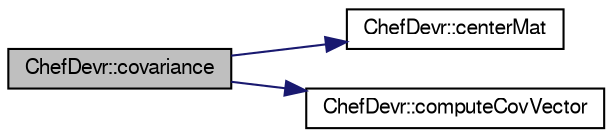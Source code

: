 digraph "ChefDevr::covariance"
{
  edge [fontname="FreeSans",fontsize="10",labelfontname="FreeSans",labelfontsize="10"];
  node [fontname="FreeSans",fontsize="10",shape=record];
  rankdir="LR";
  Node1 [label="ChefDevr::covariance",height=0.2,width=0.4,color="black", fillcolor="grey75", style="filled", fontcolor="black"];
  Node1 -> Node2 [color="midnightblue",fontsize="10",style="solid",fontname="FreeSans"];
  Node2 [label="ChefDevr::centerMat",height=0.2,width=0.4,color="black", fillcolor="white", style="filled",URL="$namespace_chef_devr.html#a9579ab224f4fc15d1ab2f409d9d8a4c6",tooltip="Centers matrix by sustracting mean to all columns. "];
  Node1 -> Node3 [color="midnightblue",fontsize="10",style="solid",fontname="FreeSans"];
  Node3 [label="ChefDevr::computeCovVector",height=0.2,width=0.4,color="black", fillcolor="white", style="filled",URL="$namespace_chef_devr.html#afae213bbb2131bfed0cbb814a319913c",tooltip="Computes the covariance column vector for the coordRef coordinates variable. "];
}

